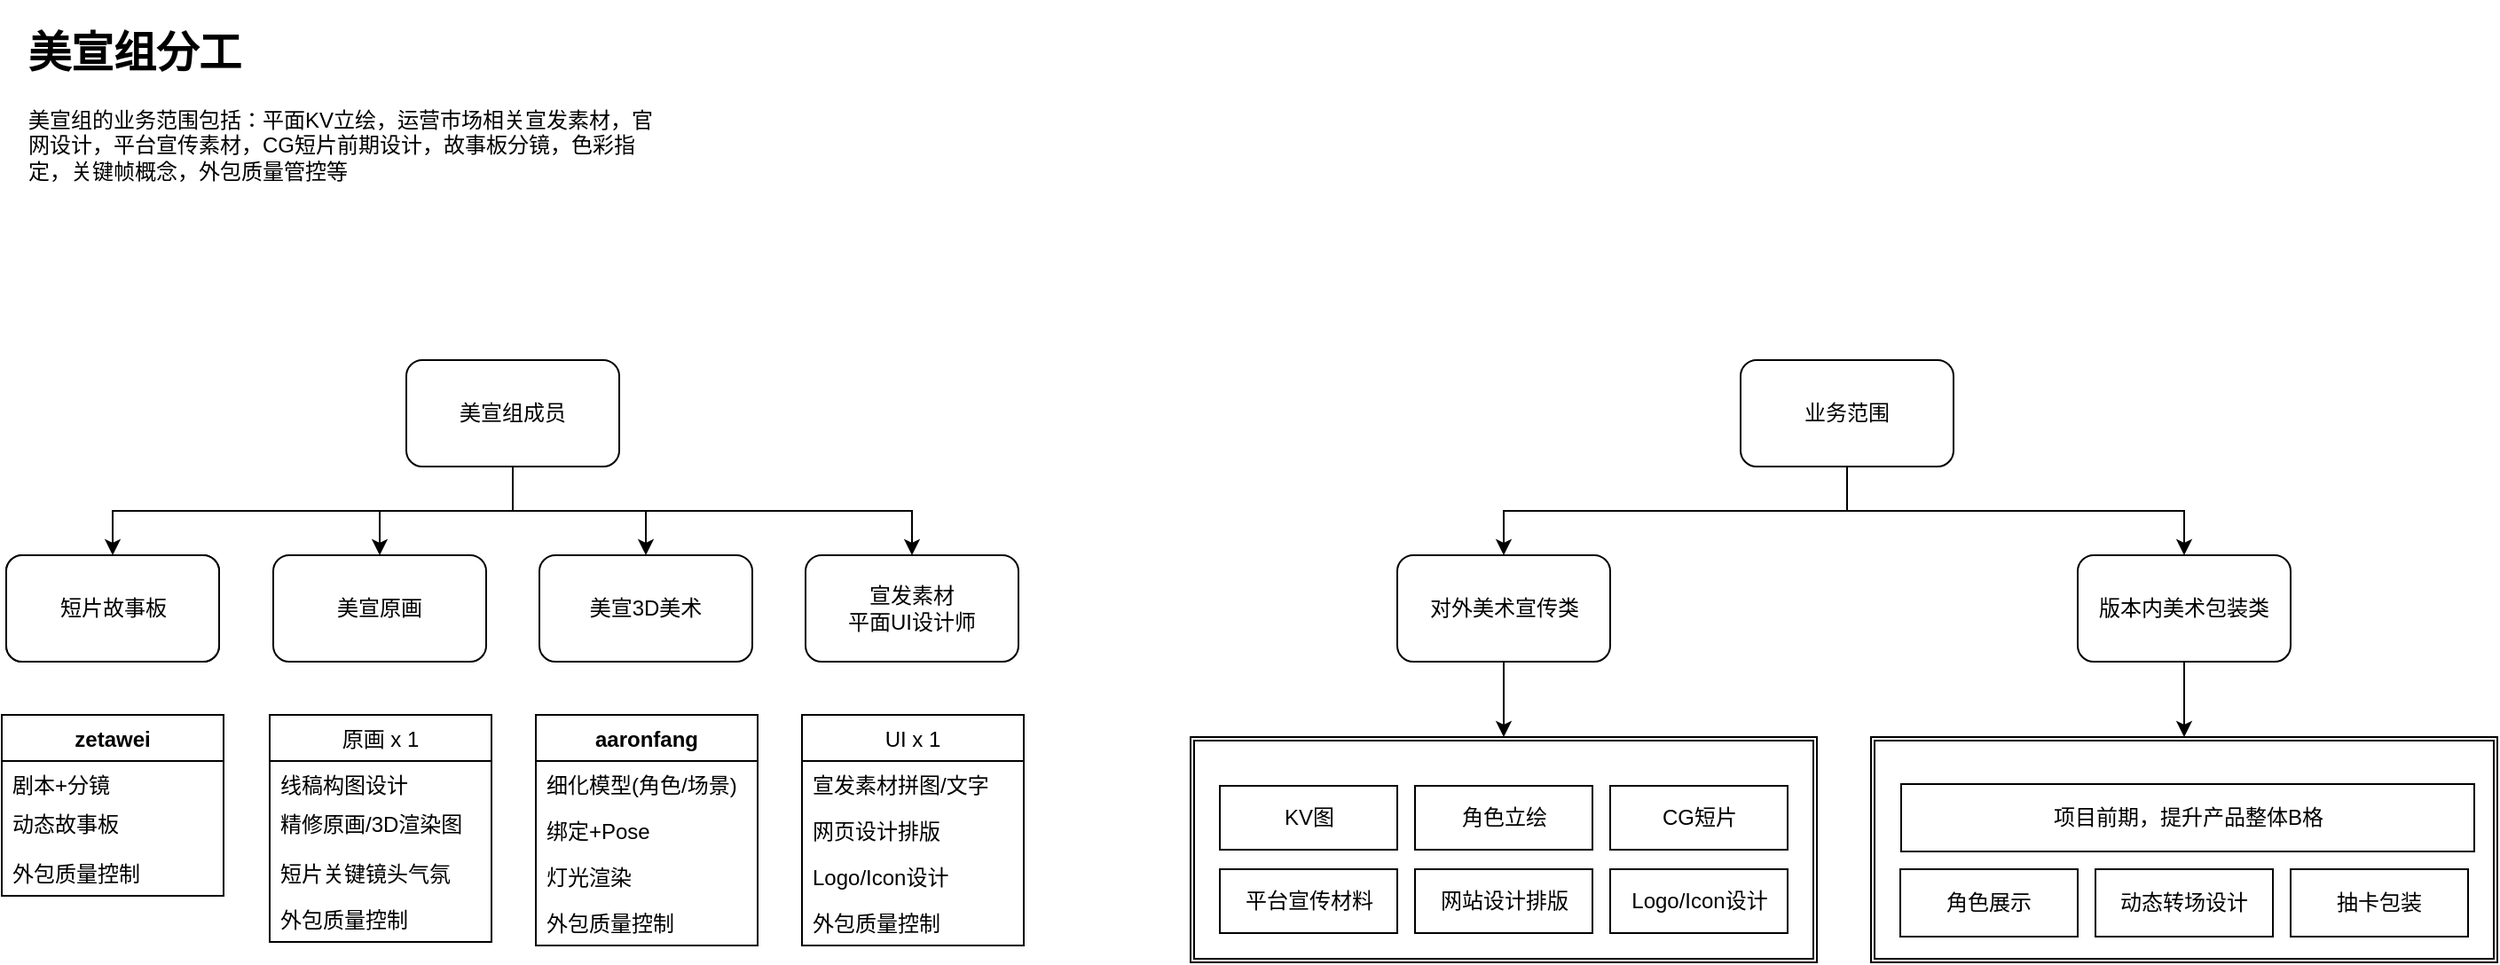 <mxfile pages="2" version="11.2.6" type="github"><diagram id="38nZSXlLdrovjQywL_fY" name="CGTeamOrgChart"><mxGraphModel dx="1682" dy="1141" grid="1" gridSize="10" guides="1" tooltips="1" connect="1" arrows="1" fold="1" page="1" pageScale="1" pageWidth="1700" pageHeight="1100" math="0" shadow="0"><root><mxCell id="TQu44AUg1biuuH6ZgIkH-0"/><mxCell id="TQu44AUg1biuuH6ZgIkH-1" parent="TQu44AUg1biuuH6ZgIkH-0"/><mxCell id="Oaubw9j_2im046E-6SeU-11" style="edgeStyle=orthogonalEdgeStyle;rounded=0;orthogonalLoop=1;jettySize=auto;html=1;exitX=0.5;exitY=1;exitDx=0;exitDy=0;entryX=0.5;entryY=0;entryDx=0;entryDy=0;" edge="1" parent="TQu44AUg1biuuH6ZgIkH-1" source="Oaubw9j_2im046E-6SeU-1" target="Oaubw9j_2im046E-6SeU-2"><mxGeometry relative="1" as="geometry"/></mxCell><mxCell id="Oaubw9j_2im046E-6SeU-12" style="edgeStyle=orthogonalEdgeStyle;rounded=0;orthogonalLoop=1;jettySize=auto;html=1;exitX=0.5;exitY=1;exitDx=0;exitDy=0;" edge="1" parent="TQu44AUg1biuuH6ZgIkH-1" source="Oaubw9j_2im046E-6SeU-1" target="Oaubw9j_2im046E-6SeU-3"><mxGeometry relative="1" as="geometry"/></mxCell><mxCell id="Oaubw9j_2im046E-6SeU-13" style="edgeStyle=orthogonalEdgeStyle;rounded=0;orthogonalLoop=1;jettySize=auto;html=1;exitX=0.5;exitY=1;exitDx=0;exitDy=0;entryX=0.5;entryY=0;entryDx=0;entryDy=0;" edge="1" parent="TQu44AUg1biuuH6ZgIkH-1" source="Oaubw9j_2im046E-6SeU-1" target="Oaubw9j_2im046E-6SeU-4"><mxGeometry relative="1" as="geometry"/></mxCell><mxCell id="Oaubw9j_2im046E-6SeU-106" style="edgeStyle=orthogonalEdgeStyle;rounded=0;orthogonalLoop=1;jettySize=auto;html=1;exitX=0.5;exitY=1;exitDx=0;exitDy=0;entryX=0.5;entryY=0;entryDx=0;entryDy=0;" edge="1" parent="TQu44AUg1biuuH6ZgIkH-1" source="Oaubw9j_2im046E-6SeU-1" target="Oaubw9j_2im046E-6SeU-101"><mxGeometry relative="1" as="geometry"/></mxCell><mxCell id="Oaubw9j_2im046E-6SeU-1" value="美宣组成员" style="rounded=1;whiteSpace=wrap;html=1;" vertex="1" parent="TQu44AUg1biuuH6ZgIkH-1"><mxGeometry x="298" y="243" width="120" height="60" as="geometry"/></mxCell><mxCell id="Oaubw9j_2im046E-6SeU-2" value="美宣原画" style="rounded=1;whiteSpace=wrap;html=1;" vertex="1" parent="TQu44AUg1biuuH6ZgIkH-1"><mxGeometry x="223" y="353" width="120" height="60" as="geometry"/></mxCell><mxCell id="Oaubw9j_2im046E-6SeU-3" value="美宣3D美术" style="rounded=1;whiteSpace=wrap;html=1;" vertex="1" parent="TQu44AUg1biuuH6ZgIkH-1"><mxGeometry x="373" y="353" width="120" height="60" as="geometry"/></mxCell><mxCell id="Oaubw9j_2im046E-6SeU-4" value="宣发素材&lt;br&gt;平面UI设计师" style="rounded=1;whiteSpace=wrap;html=1;" vertex="1" parent="TQu44AUg1biuuH6ZgIkH-1"><mxGeometry x="523" y="353" width="120" height="60" as="geometry"/></mxCell><mxCell id="Oaubw9j_2im046E-6SeU-9" value="&lt;h1&gt;美宣组分工&lt;/h1&gt;&lt;p&gt;美宣组的业务范围包括：&lt;span&gt;平面KV立绘，运营市场相关宣发素材，官网设计，平台宣传素材，CG短片前期设计，故事板分镜，色彩指定，关键帧概念，外包质量管控等&lt;/span&gt;&lt;/p&gt;" style="text;html=1;strokeColor=none;fillColor=none;spacing=5;spacingTop=-20;whiteSpace=wrap;overflow=hidden;rounded=0;" vertex="1" parent="TQu44AUg1biuuH6ZgIkH-1"><mxGeometry x="80" y="50" width="370" height="120" as="geometry"/></mxCell><mxCell id="Oaubw9j_2im046E-6SeU-18" value="原画 x 1" style="swimlane;fontStyle=0;childLayout=stackLayout;horizontal=1;startSize=26;fillColor=none;horizontalStack=0;resizeParent=1;resizeParentMax=0;resizeLast=0;collapsible=1;marginBottom=0;" vertex="1" parent="TQu44AUg1biuuH6ZgIkH-1"><mxGeometry x="221" y="443" width="125" height="128" as="geometry"><mxRectangle x="295" y="460" width="80" height="26" as="alternateBounds"/></mxGeometry></mxCell><mxCell id="Oaubw9j_2im046E-6SeU-19" value="线稿构图设计" style="text;strokeColor=none;fillColor=none;align=left;verticalAlign=top;spacingLeft=4;spacingRight=4;overflow=hidden;rotatable=0;points=[[0,0.5],[1,0.5]];portConstraint=eastwest;" vertex="1" parent="Oaubw9j_2im046E-6SeU-18"><mxGeometry y="26" width="125" height="22" as="geometry"/></mxCell><mxCell id="Oaubw9j_2im046E-6SeU-20" value="精修原画/3D渲染图" style="text;strokeColor=none;fillColor=none;align=left;verticalAlign=top;spacingLeft=4;spacingRight=4;overflow=hidden;rotatable=0;points=[[0,0.5],[1,0.5]];portConstraint=eastwest;" vertex="1" parent="Oaubw9j_2im046E-6SeU-18"><mxGeometry y="48" width="125" height="28" as="geometry"/></mxCell><mxCell id="Oaubw9j_2im046E-6SeU-93" value="短片关键镜头气氛" style="text;strokeColor=none;fillColor=none;align=left;verticalAlign=top;spacingLeft=4;spacingRight=4;overflow=hidden;rotatable=0;points=[[0,0.5],[1,0.5]];portConstraint=eastwest;" vertex="1" parent="Oaubw9j_2im046E-6SeU-18"><mxGeometry y="76" width="125" height="26" as="geometry"/></mxCell><mxCell id="Oaubw9j_2im046E-6SeU-21" value="外包质量控制" style="text;strokeColor=none;fillColor=none;align=left;verticalAlign=top;spacingLeft=4;spacingRight=4;overflow=hidden;rotatable=0;points=[[0,0.5],[1,0.5]];portConstraint=eastwest;" vertex="1" parent="Oaubw9j_2im046E-6SeU-18"><mxGeometry y="102" width="125" height="26" as="geometry"/></mxCell><mxCell id="Oaubw9j_2im046E-6SeU-24" value="aaronfang" style="swimlane;fontStyle=1;childLayout=stackLayout;horizontal=1;startSize=26;fillColor=none;horizontalStack=0;resizeParent=1;resizeParentMax=0;resizeLast=0;collapsible=1;marginBottom=0;" vertex="1" parent="TQu44AUg1biuuH6ZgIkH-1"><mxGeometry x="371" y="443" width="125" height="130" as="geometry"/></mxCell><mxCell id="Oaubw9j_2im046E-6SeU-25" value="细化模型(角色/场景)" style="text;strokeColor=none;fillColor=none;align=left;verticalAlign=top;spacingLeft=4;spacingRight=4;overflow=hidden;rotatable=0;points=[[0,0.5],[1,0.5]];portConstraint=eastwest;" vertex="1" parent="Oaubw9j_2im046E-6SeU-24"><mxGeometry y="26" width="125" height="26" as="geometry"/></mxCell><mxCell id="Oaubw9j_2im046E-6SeU-26" value="绑定+Pose" style="text;strokeColor=none;fillColor=none;align=left;verticalAlign=top;spacingLeft=4;spacingRight=4;overflow=hidden;rotatable=0;points=[[0,0.5],[1,0.5]];portConstraint=eastwest;" vertex="1" parent="Oaubw9j_2im046E-6SeU-24"><mxGeometry y="52" width="125" height="26" as="geometry"/></mxCell><mxCell id="Oaubw9j_2im046E-6SeU-27" value="灯光渲染" style="text;strokeColor=none;fillColor=none;align=left;verticalAlign=top;spacingLeft=4;spacingRight=4;overflow=hidden;rotatable=0;points=[[0,0.5],[1,0.5]];portConstraint=eastwest;" vertex="1" parent="Oaubw9j_2im046E-6SeU-24"><mxGeometry y="78" width="125" height="26" as="geometry"/></mxCell><mxCell id="Oaubw9j_2im046E-6SeU-85" value="外包质量控制" style="text;strokeColor=none;fillColor=none;align=left;verticalAlign=top;spacingLeft=4;spacingRight=4;overflow=hidden;rotatable=0;points=[[0,0.5],[1,0.5]];portConstraint=eastwest;" vertex="1" parent="Oaubw9j_2im046E-6SeU-24"><mxGeometry y="104" width="125" height="26" as="geometry"/></mxCell><mxCell id="Oaubw9j_2im046E-6SeU-28" value="UI x 1" style="swimlane;fontStyle=0;childLayout=stackLayout;horizontal=1;startSize=26;fillColor=none;horizontalStack=0;resizeParent=1;resizeParentMax=0;resizeLast=0;collapsible=1;marginBottom=0;" vertex="1" parent="TQu44AUg1biuuH6ZgIkH-1"><mxGeometry x="521" y="443" width="125" height="130" as="geometry"/></mxCell><mxCell id="Oaubw9j_2im046E-6SeU-29" value="宣发素材拼图/文字" style="text;strokeColor=none;fillColor=none;align=left;verticalAlign=top;spacingLeft=4;spacingRight=4;overflow=hidden;rotatable=0;points=[[0,0.5],[1,0.5]];portConstraint=eastwest;" vertex="1" parent="Oaubw9j_2im046E-6SeU-28"><mxGeometry y="26" width="125" height="26" as="geometry"/></mxCell><mxCell id="Oaubw9j_2im046E-6SeU-30" value="网页设计排版" style="text;strokeColor=none;fillColor=none;align=left;verticalAlign=top;spacingLeft=4;spacingRight=4;overflow=hidden;rotatable=0;points=[[0,0.5],[1,0.5]];portConstraint=eastwest;" vertex="1" parent="Oaubw9j_2im046E-6SeU-28"><mxGeometry y="52" width="125" height="26" as="geometry"/></mxCell><mxCell id="Oaubw9j_2im046E-6SeU-31" value="Logo/Icon设计" style="text;strokeColor=none;fillColor=none;align=left;verticalAlign=top;spacingLeft=4;spacingRight=4;overflow=hidden;rotatable=0;points=[[0,0.5],[1,0.5]];portConstraint=eastwest;" vertex="1" parent="Oaubw9j_2im046E-6SeU-28"><mxGeometry y="78" width="125" height="26" as="geometry"/></mxCell><mxCell id="Oaubw9j_2im046E-6SeU-86" value="外包质量控制" style="text;strokeColor=none;fillColor=none;align=left;verticalAlign=top;spacingLeft=4;spacingRight=4;overflow=hidden;rotatable=0;points=[[0,0.5],[1,0.5]];portConstraint=eastwest;" vertex="1" parent="Oaubw9j_2im046E-6SeU-28"><mxGeometry y="104" width="125" height="26" as="geometry"/></mxCell><mxCell id="Oaubw9j_2im046E-6SeU-96" value="短片故事板" style="rounded=1;whiteSpace=wrap;html=1;" vertex="1" parent="TQu44AUg1biuuH6ZgIkH-1"><mxGeometry x="72.5" y="353" width="120" height="60" as="geometry"/></mxCell><mxCell id="Oaubw9j_2im046E-6SeU-97" value="zetawei" style="swimlane;fontStyle=1;childLayout=stackLayout;horizontal=1;startSize=26;fillColor=none;horizontalStack=0;resizeParent=1;resizeParentMax=0;resizeLast=0;collapsible=1;marginBottom=0;" vertex="1" parent="TQu44AUg1biuuH6ZgIkH-1"><mxGeometry x="70" y="443" width="125" height="102" as="geometry"><mxRectangle x="295" y="460" width="80" height="26" as="alternateBounds"/></mxGeometry></mxCell><mxCell id="Oaubw9j_2im046E-6SeU-98" value="剧本+分镜" style="text;strokeColor=none;fillColor=none;align=left;verticalAlign=top;spacingLeft=4;spacingRight=4;overflow=hidden;rotatable=0;points=[[0,0.5],[1,0.5]];portConstraint=eastwest;" vertex="1" parent="Oaubw9j_2im046E-6SeU-97"><mxGeometry y="26" width="125" height="22" as="geometry"/></mxCell><mxCell id="Oaubw9j_2im046E-6SeU-100" value="动态故事板" style="text;strokeColor=none;fillColor=none;align=left;verticalAlign=top;spacingLeft=4;spacingRight=4;overflow=hidden;rotatable=0;points=[[0,0.5],[1,0.5]];portConstraint=eastwest;" vertex="1" parent="Oaubw9j_2im046E-6SeU-97"><mxGeometry y="48" width="125" height="28" as="geometry"/></mxCell><mxCell id="Oaubw9j_2im046E-6SeU-109" value="外包质量控制" style="text;strokeColor=none;fillColor=none;align=left;verticalAlign=top;spacingLeft=4;spacingRight=4;overflow=hidden;rotatable=0;points=[[0,0.5],[1,0.5]];portConstraint=eastwest;" vertex="1" parent="Oaubw9j_2im046E-6SeU-97"><mxGeometry y="76" width="125" height="26" as="geometry"/></mxCell><mxCell id="Oaubw9j_2im046E-6SeU-101" value="短片故事板" style="rounded=1;whiteSpace=wrap;html=1;" vertex="1" parent="TQu44AUg1biuuH6ZgIkH-1"><mxGeometry x="72.5" y="353" width="120" height="60" as="geometry"/></mxCell><mxCell id="Oaubw9j_2im046E-6SeU-132" style="edgeStyle=orthogonalEdgeStyle;rounded=0;orthogonalLoop=1;jettySize=auto;html=1;exitX=0.5;exitY=1;exitDx=0;exitDy=0;entryX=0.5;entryY=0;entryDx=0;entryDy=0;" edge="1" parent="TQu44AUg1biuuH6ZgIkH-1" source="Oaubw9j_2im046E-6SeU-107" target="Oaubw9j_2im046E-6SeU-128"><mxGeometry relative="1" as="geometry"/></mxCell><mxCell id="Oaubw9j_2im046E-6SeU-107" value="对外美术宣传类" style="rounded=1;whiteSpace=wrap;html=1;" vertex="1" parent="TQu44AUg1biuuH6ZgIkH-1"><mxGeometry x="856.5" y="353" width="120" height="60" as="geometry"/></mxCell><mxCell id="Oaubw9j_2im046E-6SeU-133" style="edgeStyle=orthogonalEdgeStyle;rounded=0;orthogonalLoop=1;jettySize=auto;html=1;exitX=0.5;exitY=1;exitDx=0;exitDy=0;entryX=0.5;entryY=0;entryDx=0;entryDy=0;" edge="1" parent="TQu44AUg1biuuH6ZgIkH-1" source="Oaubw9j_2im046E-6SeU-108" target="Oaubw9j_2im046E-6SeU-129"><mxGeometry relative="1" as="geometry"/></mxCell><mxCell id="Oaubw9j_2im046E-6SeU-108" value="版本内美术包装类" style="rounded=1;whiteSpace=wrap;html=1;" vertex="1" parent="TQu44AUg1biuuH6ZgIkH-1"><mxGeometry x="1240" y="353" width="120" height="60" as="geometry"/></mxCell><mxCell id="Oaubw9j_2im046E-6SeU-122" style="edgeStyle=orthogonalEdgeStyle;rounded=0;orthogonalLoop=1;jettySize=auto;html=1;exitX=0.5;exitY=1;exitDx=0;exitDy=0;" edge="1" parent="TQu44AUg1biuuH6ZgIkH-1" source="Oaubw9j_2im046E-6SeU-110" target="Oaubw9j_2im046E-6SeU-107"><mxGeometry relative="1" as="geometry"/></mxCell><mxCell id="Oaubw9j_2im046E-6SeU-134" style="edgeStyle=orthogonalEdgeStyle;rounded=0;orthogonalLoop=1;jettySize=auto;html=1;exitX=0.5;exitY=1;exitDx=0;exitDy=0;entryX=0.5;entryY=0;entryDx=0;entryDy=0;" edge="1" parent="TQu44AUg1biuuH6ZgIkH-1" source="Oaubw9j_2im046E-6SeU-110" target="Oaubw9j_2im046E-6SeU-108"><mxGeometry relative="1" as="geometry"/></mxCell><mxCell id="Oaubw9j_2im046E-6SeU-110" value="业务范围" style="rounded=1;whiteSpace=wrap;html=1;" vertex="1" parent="TQu44AUg1biuuH6ZgIkH-1"><mxGeometry x="1050" y="243" width="120" height="60" as="geometry"/></mxCell><mxCell id="Oaubw9j_2im046E-6SeU-130" value="" style="group" vertex="1" connectable="0" parent="TQu44AUg1biuuH6ZgIkH-1"><mxGeometry x="740" y="455.5" width="353" height="127" as="geometry"/></mxCell><mxCell id="Oaubw9j_2im046E-6SeU-128" value="" style="shape=ext;double=1;rounded=0;whiteSpace=wrap;html=1;" vertex="1" parent="Oaubw9j_2im046E-6SeU-130"><mxGeometry width="353" height="127" as="geometry"/></mxCell><mxCell id="Oaubw9j_2im046E-6SeU-113" value="KV图" style="rounded=0;whiteSpace=wrap;html=1;" vertex="1" parent="Oaubw9j_2im046E-6SeU-130"><mxGeometry x="16.5" y="27.5" width="100" height="36" as="geometry"/></mxCell><mxCell id="Oaubw9j_2im046E-6SeU-115" value="角色立绘" style="rounded=0;whiteSpace=wrap;html=1;" vertex="1" parent="Oaubw9j_2im046E-6SeU-130"><mxGeometry x="126.5" y="27.5" width="100" height="36" as="geometry"/></mxCell><mxCell id="Oaubw9j_2im046E-6SeU-118" value="CG短片" style="rounded=0;whiteSpace=wrap;html=1;" vertex="1" parent="Oaubw9j_2im046E-6SeU-130"><mxGeometry x="236.5" y="27.5" width="100" height="36" as="geometry"/></mxCell><mxCell id="Oaubw9j_2im046E-6SeU-119" value="平台宣传材料" style="rounded=0;whiteSpace=wrap;html=1;" vertex="1" parent="Oaubw9j_2im046E-6SeU-130"><mxGeometry x="16.5" y="74.5" width="100" height="36" as="geometry"/></mxCell><mxCell id="Oaubw9j_2im046E-6SeU-120" value="网站设计排版" style="rounded=0;whiteSpace=wrap;html=1;" vertex="1" parent="Oaubw9j_2im046E-6SeU-130"><mxGeometry x="126.5" y="74.5" width="100" height="36" as="geometry"/></mxCell><mxCell id="Oaubw9j_2im046E-6SeU-121" value="Logo/Icon设计" style="rounded=0;whiteSpace=wrap;html=1;" vertex="1" parent="Oaubw9j_2im046E-6SeU-130"><mxGeometry x="236.5" y="74.5" width="100" height="36" as="geometry"/></mxCell><mxCell id="Oaubw9j_2im046E-6SeU-131" value="" style="group" vertex="1" connectable="0" parent="TQu44AUg1biuuH6ZgIkH-1"><mxGeometry x="1123.5" y="455.5" width="353" height="127" as="geometry"/></mxCell><mxCell id="Oaubw9j_2im046E-6SeU-129" value="" style="shape=ext;double=1;rounded=0;whiteSpace=wrap;html=1;" vertex="1" parent="Oaubw9j_2im046E-6SeU-131"><mxGeometry width="353" height="127" as="geometry"/></mxCell><mxCell id="Oaubw9j_2im046E-6SeU-114" value="动态转场设计" style="rounded=0;whiteSpace=wrap;html=1;" vertex="1" parent="Oaubw9j_2im046E-6SeU-131"><mxGeometry x="126.5" y="74.5" width="100" height="38" as="geometry"/></mxCell><mxCell id="Oaubw9j_2im046E-6SeU-116" value="角色展示" style="rounded=0;whiteSpace=wrap;html=1;" vertex="1" parent="Oaubw9j_2im046E-6SeU-131"><mxGeometry x="16.5" y="74.5" width="100" height="38" as="geometry"/></mxCell><mxCell id="Oaubw9j_2im046E-6SeU-117" value="抽卡包装" style="rounded=0;whiteSpace=wrap;html=1;" vertex="1" parent="Oaubw9j_2im046E-6SeU-131"><mxGeometry x="236.5" y="74.5" width="100" height="38" as="geometry"/></mxCell><mxCell id="Oaubw9j_2im046E-6SeU-135" value="项目前期，提升产品整体B格" style="rounded=0;whiteSpace=wrap;html=1;" vertex="1" parent="Oaubw9j_2im046E-6SeU-131"><mxGeometry x="17" y="26.5" width="323" height="38" as="geometry"/></mxCell></root></mxGraphModel></diagram><diagram name="CharRenderFlow" id="74e2e168-ea6b-b213-b513-2b3c1d86103e"><mxGraphModel dx="1793" dy="1852" grid="1" gridSize="10" guides="1" tooltips="1" connect="1" arrows="1" fold="1" page="1" pageScale="1" pageWidth="1700" pageHeight="1100" background="#ffffff" math="0" shadow="0"><root><mxCell id="0"/><mxCell id="1" parent="0"/><mxCell id="2BbcJWQG_6D3TOpRMW-o-15" style="edgeStyle=orthogonalEdgeStyle;rounded=0;orthogonalLoop=1;jettySize=auto;html=1;exitX=1;exitY=0.5;exitDx=0;exitDy=0;entryX=0;entryY=0.5;entryDx=0;entryDy=0;" parent="1" source="2BbcJWQG_6D3TOpRMW-o-1" target="2BbcJWQG_6D3TOpRMW-o-7" edge="1"><mxGeometry relative="1" as="geometry"/></mxCell><mxCell id="2BbcJWQG_6D3TOpRMW-o-1" value="ZBrush High-Rez Model" style="rounded=1;whiteSpace=wrap;html=1;" parent="1" vertex="1"><mxGeometry x="40" y="390" width="120" height="60" as="geometry"/></mxCell><mxCell id="2BbcJWQG_6D3TOpRMW-o-18" style="edgeStyle=orthogonalEdgeStyle;rounded=0;orthogonalLoop=1;jettySize=auto;html=1;exitX=1;exitY=0.5;exitDx=0;exitDy=0;" parent="1" source="2BbcJWQG_6D3TOpRMW-o-2" target="2BbcJWQG_6D3TOpRMW-o-8" edge="1"><mxGeometry relative="1" as="geometry"/></mxCell><mxCell id="2BbcJWQG_6D3TOpRMW-o-23" style="edgeStyle=orthogonalEdgeStyle;rounded=0;orthogonalLoop=1;jettySize=auto;html=1;exitX=0.5;exitY=1;exitDx=0;exitDy=0;entryX=0;entryY=0.5;entryDx=0;entryDy=0;" parent="1" source="2BbcJWQG_6D3TOpRMW-o-2" target="2BbcJWQG_6D3TOpRMW-o-10" edge="1"><mxGeometry relative="1" as="geometry"/></mxCell><mxCell id="2BbcJWQG_6D3TOpRMW-o-24" style="edgeStyle=orthogonalEdgeStyle;rounded=0;orthogonalLoop=1;jettySize=auto;html=1;exitX=0.5;exitY=1;exitDx=0;exitDy=0;entryX=0;entryY=0.5;entryDx=0;entryDy=0;" parent="1" source="2BbcJWQG_6D3TOpRMW-o-2" target="2BbcJWQG_6D3TOpRMW-o-11" edge="1"><mxGeometry relative="1" as="geometry"/></mxCell><mxCell id="2BbcJWQG_6D3TOpRMW-o-26" style="edgeStyle=orthogonalEdgeStyle;rounded=0;orthogonalLoop=1;jettySize=auto;html=1;exitX=0.5;exitY=1;exitDx=0;exitDy=0;entryX=0;entryY=0.5;entryDx=0;entryDy=0;" parent="1" source="2BbcJWQG_6D3TOpRMW-o-2" target="2BbcJWQG_6D3TOpRMW-o-25" edge="1"><mxGeometry relative="1" as="geometry"/></mxCell><mxCell id="2BbcJWQG_6D3TOpRMW-o-2" value="Bake Polypaint to Texture" style="rounded=1;whiteSpace=wrap;html=1;" parent="1" vertex="1"><mxGeometry x="525" y="390" width="120" height="60" as="geometry"/></mxCell><mxCell id="2BbcJWQG_6D3TOpRMW-o-20" style="edgeStyle=orthogonalEdgeStyle;rounded=0;orthogonalLoop=1;jettySize=auto;html=1;exitX=1;exitY=0.5;exitDx=0;exitDy=0;entryX=0;entryY=0.5;entryDx=0;entryDy=0;" parent="1" source="2BbcJWQG_6D3TOpRMW-o-3" target="2BbcJWQG_6D3TOpRMW-o-4" edge="1"><mxGeometry relative="1" as="geometry"/></mxCell><mxCell id="2BbcJWQG_6D3TOpRMW-o-3" value="Maya Rigging and Create Poses" style="rounded=1;whiteSpace=wrap;html=1;" parent="1" vertex="1"><mxGeometry x="850" y="390" width="120" height="60" as="geometry"/></mxCell><mxCell id="2BbcJWQG_6D3TOpRMW-o-21" style="edgeStyle=orthogonalEdgeStyle;rounded=0;orthogonalLoop=1;jettySize=auto;html=1;exitX=1;exitY=0.5;exitDx=0;exitDy=0;entryX=0;entryY=0.5;entryDx=0;entryDy=0;" parent="1" source="2BbcJWQG_6D3TOpRMW-o-4" target="2BbcJWQG_6D3TOpRMW-o-9" edge="1"><mxGeometry relative="1" as="geometry"/></mxCell><mxCell id="2BbcJWQG_6D3TOpRMW-o-4" value="TransPose back to High-Rez" style="rounded=1;whiteSpace=wrap;html=1;" parent="1" vertex="1"><mxGeometry x="1013" y="390" width="120" height="60" as="geometry"/></mxCell><mxCell id="2BbcJWQG_6D3TOpRMW-o-17" style="edgeStyle=orthogonalEdgeStyle;rounded=0;orthogonalLoop=1;jettySize=auto;html=1;exitX=1;exitY=0.5;exitDx=0;exitDy=0;entryX=0;entryY=0.5;entryDx=0;entryDy=0;" parent="1" source="2BbcJWQG_6D3TOpRMW-o-5" target="2BbcJWQG_6D3TOpRMW-o-2" edge="1"><mxGeometry relative="1" as="geometry"/></mxCell><mxCell id="2BbcJWQG_6D3TOpRMW-o-5" value="ZBrush UV Master" style="rounded=1;whiteSpace=wrap;html=1;" parent="1" vertex="1"><mxGeometry x="360" y="390" width="120" height="60" as="geometry"/></mxCell><mxCell id="2BbcJWQG_6D3TOpRMW-o-31" style="edgeStyle=orthogonalEdgeStyle;rounded=0;orthogonalLoop=1;jettySize=auto;html=1;exitX=1;exitY=0.5;exitDx=0;exitDy=0;" parent="1" source="2BbcJWQG_6D3TOpRMW-o-6" edge="1"><mxGeometry relative="1" as="geometry"><mxPoint x="1010" y="600" as="targetPoint"/></mxGeometry></mxCell><mxCell id="2BbcJWQG_6D3TOpRMW-o-6" value="Substance Painter Texturing" style="rounded=1;whiteSpace=wrap;html=1;" parent="1" vertex="1"><mxGeometry x="850" y="570" width="120" height="60" as="geometry"/></mxCell><mxCell id="2BbcJWQG_6D3TOpRMW-o-16" style="edgeStyle=orthogonalEdgeStyle;rounded=0;orthogonalLoop=1;jettySize=auto;html=1;exitX=1;exitY=0.5;exitDx=0;exitDy=0;entryX=0;entryY=0.5;entryDx=0;entryDy=0;" parent="1" source="2BbcJWQG_6D3TOpRMW-o-7" target="2BbcJWQG_6D3TOpRMW-o-5" edge="1"><mxGeometry relative="1" as="geometry"/></mxCell><mxCell id="2BbcJWQG_6D3TOpRMW-o-7" value="ZBrush Polypaint Base Color" style="rounded=1;whiteSpace=wrap;html=1;" parent="1" vertex="1"><mxGeometry x="200" y="390" width="120" height="60" as="geometry"/></mxCell><mxCell id="2BbcJWQG_6D3TOpRMW-o-19" style="edgeStyle=orthogonalEdgeStyle;rounded=0;orthogonalLoop=1;jettySize=auto;html=1;exitX=1;exitY=0.5;exitDx=0;exitDy=0;" parent="1" source="2BbcJWQG_6D3TOpRMW-o-8" target="2BbcJWQG_6D3TOpRMW-o-3" edge="1"><mxGeometry relative="1" as="geometry"/></mxCell><mxCell id="2BbcJWQG_6D3TOpRMW-o-8" value="TransPose Master to Low-Rez Tpose" style="rounded=1;whiteSpace=wrap;html=1;" parent="1" vertex="1"><mxGeometry x="690" y="390" width="120" height="60" as="geometry"/></mxCell><mxCell id="2BbcJWQG_6D3TOpRMW-o-22" style="edgeStyle=orthogonalEdgeStyle;rounded=0;orthogonalLoop=1;jettySize=auto;html=1;exitX=1;exitY=0.5;exitDx=0;exitDy=0;entryX=0;entryY=0.5;entryDx=0;entryDy=0;" parent="1" source="2BbcJWQG_6D3TOpRMW-o-9" target="2BbcJWQG_6D3TOpRMW-o-14" edge="1"><mxGeometry relative="1" as="geometry"/></mxCell><mxCell id="2BbcJWQG_6D3TOpRMW-o-9" value="Export Render-Ready Model" style="rounded=1;whiteSpace=wrap;html=1;" parent="1" vertex="1"><mxGeometry x="1347" y="390" width="120" height="60" as="geometry"/></mxCell><mxCell id="2BbcJWQG_6D3TOpRMW-o-27" style="edgeStyle=orthogonalEdgeStyle;rounded=0;orthogonalLoop=1;jettySize=auto;html=1;exitX=1;exitY=0.5;exitDx=0;exitDy=0;entryX=0;entryY=0.5;entryDx=0;entryDy=0;" parent="1" source="2BbcJWQG_6D3TOpRMW-o-10" target="2BbcJWQG_6D3TOpRMW-o-6" edge="1"><mxGeometry relative="1" as="geometry"/></mxCell><mxCell id="2BbcJWQG_6D3TOpRMW-o-10" value="Export High-Rez Model" style="rounded=1;whiteSpace=wrap;html=1;" parent="1" vertex="1"><mxGeometry x="690" y="490" width="120" height="60" as="geometry"/></mxCell><mxCell id="2BbcJWQG_6D3TOpRMW-o-28" style="edgeStyle=orthogonalEdgeStyle;rounded=0;orthogonalLoop=1;jettySize=auto;html=1;exitX=1;exitY=0.5;exitDx=0;exitDy=0;" parent="1" source="2BbcJWQG_6D3TOpRMW-o-11" target="2BbcJWQG_6D3TOpRMW-o-6" edge="1"><mxGeometry relative="1" as="geometry"/></mxCell><mxCell id="2BbcJWQG_6D3TOpRMW-o-11" value="Export Render-Ready Model" style="rounded=1;whiteSpace=wrap;html=1;" parent="1" vertex="1"><mxGeometry x="690" y="570" width="120" height="60" as="geometry"/></mxCell><mxCell id="2BbcJWQG_6D3TOpRMW-o-32" style="edgeStyle=orthogonalEdgeStyle;rounded=0;orthogonalLoop=1;jettySize=auto;html=1;exitX=1;exitY=0.5;exitDx=0;exitDy=0;entryX=0;entryY=0.5;entryDx=0;entryDy=0;" parent="1" source="2BbcJWQG_6D3TOpRMW-o-12" target="2BbcJWQG_6D3TOpRMW-o-14" edge="1"><mxGeometry relative="1" as="geometry"/></mxCell><mxCell id="2BbcJWQG_6D3TOpRMW-o-12" value="Export Textures" style="rounded=1;whiteSpace=wrap;html=1;" parent="1" vertex="1"><mxGeometry x="1013" y="570" width="120" height="60" as="geometry"/></mxCell><mxCell id="2BbcJWQG_6D3TOpRMW-o-14" value="Octane Render" style="rounded=1;whiteSpace=wrap;html=1;" parent="1" vertex="1"><mxGeometry x="1550" y="490" width="120" height="60" as="geometry"/></mxCell><mxCell id="2BbcJWQG_6D3TOpRMW-o-30" style="edgeStyle=orthogonalEdgeStyle;rounded=0;orthogonalLoop=1;jettySize=auto;html=1;exitX=1;exitY=0.5;exitDx=0;exitDy=0;entryX=0;entryY=0.5;entryDx=0;entryDy=0;" parent="1" source="2BbcJWQG_6D3TOpRMW-o-25" target="2BbcJWQG_6D3TOpRMW-o-6" edge="1"><mxGeometry relative="1" as="geometry"/></mxCell><mxCell id="2BbcJWQG_6D3TOpRMW-o-25" value="Export Base Color Texture" style="rounded=1;whiteSpace=wrap;html=1;" parent="1" vertex="1"><mxGeometry x="690" y="650" width="120" height="60" as="geometry"/></mxCell><mxCell id="2BbcJWQG_6D3TOpRMW-o-34" style="edgeStyle=orthogonalEdgeStyle;rounded=0;orthogonalLoop=1;jettySize=auto;html=1;exitX=0.5;exitY=1;exitDx=0;exitDy=0;entryX=0.5;entryY=0;entryDx=0;entryDy=0;dashed=1;" parent="1" source="2BbcJWQG_6D3TOpRMW-o-9" target="2BbcJWQG_6D3TOpRMW-o-6" edge="1"><mxGeometry relative="1" as="geometry"><Array as="points"><mxPoint x="1407" y="490"/><mxPoint x="910" y="490"/></Array></mxGeometry></mxCell><mxCell id="e6T4rCOpTi74Ag_Q12Wm-6" style="edgeStyle=orthogonalEdgeStyle;rounded=0;orthogonalLoop=1;jettySize=auto;html=1;exitX=0.5;exitY=0;exitDx=0;exitDy=0;entryX=0.5;entryY=1;entryDx=0;entryDy=0;" parent="1" source="2BbcJWQG_6D3TOpRMW-o-33" target="e6T4rCOpTi74Ag_Q12Wm-1" edge="1"><mxGeometry relative="1" as="geometry"/></mxCell><mxCell id="2BbcJWQG_6D3TOpRMW-o-33" value="Polish on Posed&lt;br&gt;High-Rez Model" style="rounded=1;whiteSpace=wrap;html=1;" parent="1" vertex="1"><mxGeometry x="1180" y="390" width="120" height="60" as="geometry"/></mxCell><mxCell id="e6T4rCOpTi74Ag_Q12Wm-4" style="edgeStyle=orthogonalEdgeStyle;rounded=0;orthogonalLoop=1;jettySize=auto;html=1;exitX=1;exitY=0.5;exitDx=0;exitDy=0;" parent="1" source="e6T4rCOpTi74Ag_Q12Wm-1" target="e6T4rCOpTi74Ag_Q12Wm-2" edge="1"><mxGeometry relative="1" as="geometry"/></mxCell><mxCell id="e6T4rCOpTi74Ag_Q12Wm-1" value="Xgen Grooming" style="rounded=1;whiteSpace=wrap;html=1;" parent="1" vertex="1"><mxGeometry x="1180" y="280" width="120" height="60" as="geometry"/></mxCell><mxCell id="e6T4rCOpTi74Ag_Q12Wm-3" style="edgeStyle=orthogonalEdgeStyle;rounded=0;orthogonalLoop=1;jettySize=auto;html=1;entryX=0;entryY=0.5;entryDx=0;entryDy=0;" parent="1" source="e6T4rCOpTi74Ag_Q12Wm-2" target="2BbcJWQG_6D3TOpRMW-o-14" edge="1"><mxGeometry relative="1" as="geometry"/></mxCell><mxCell id="e6T4rCOpTi74Ag_Q12Wm-2" value="Cache ABC" style="rounded=1;whiteSpace=wrap;html=1;" parent="1" vertex="1"><mxGeometry x="1347" y="280" width="120" height="60" as="geometry"/></mxCell></root></mxGraphModel></diagram></mxfile>